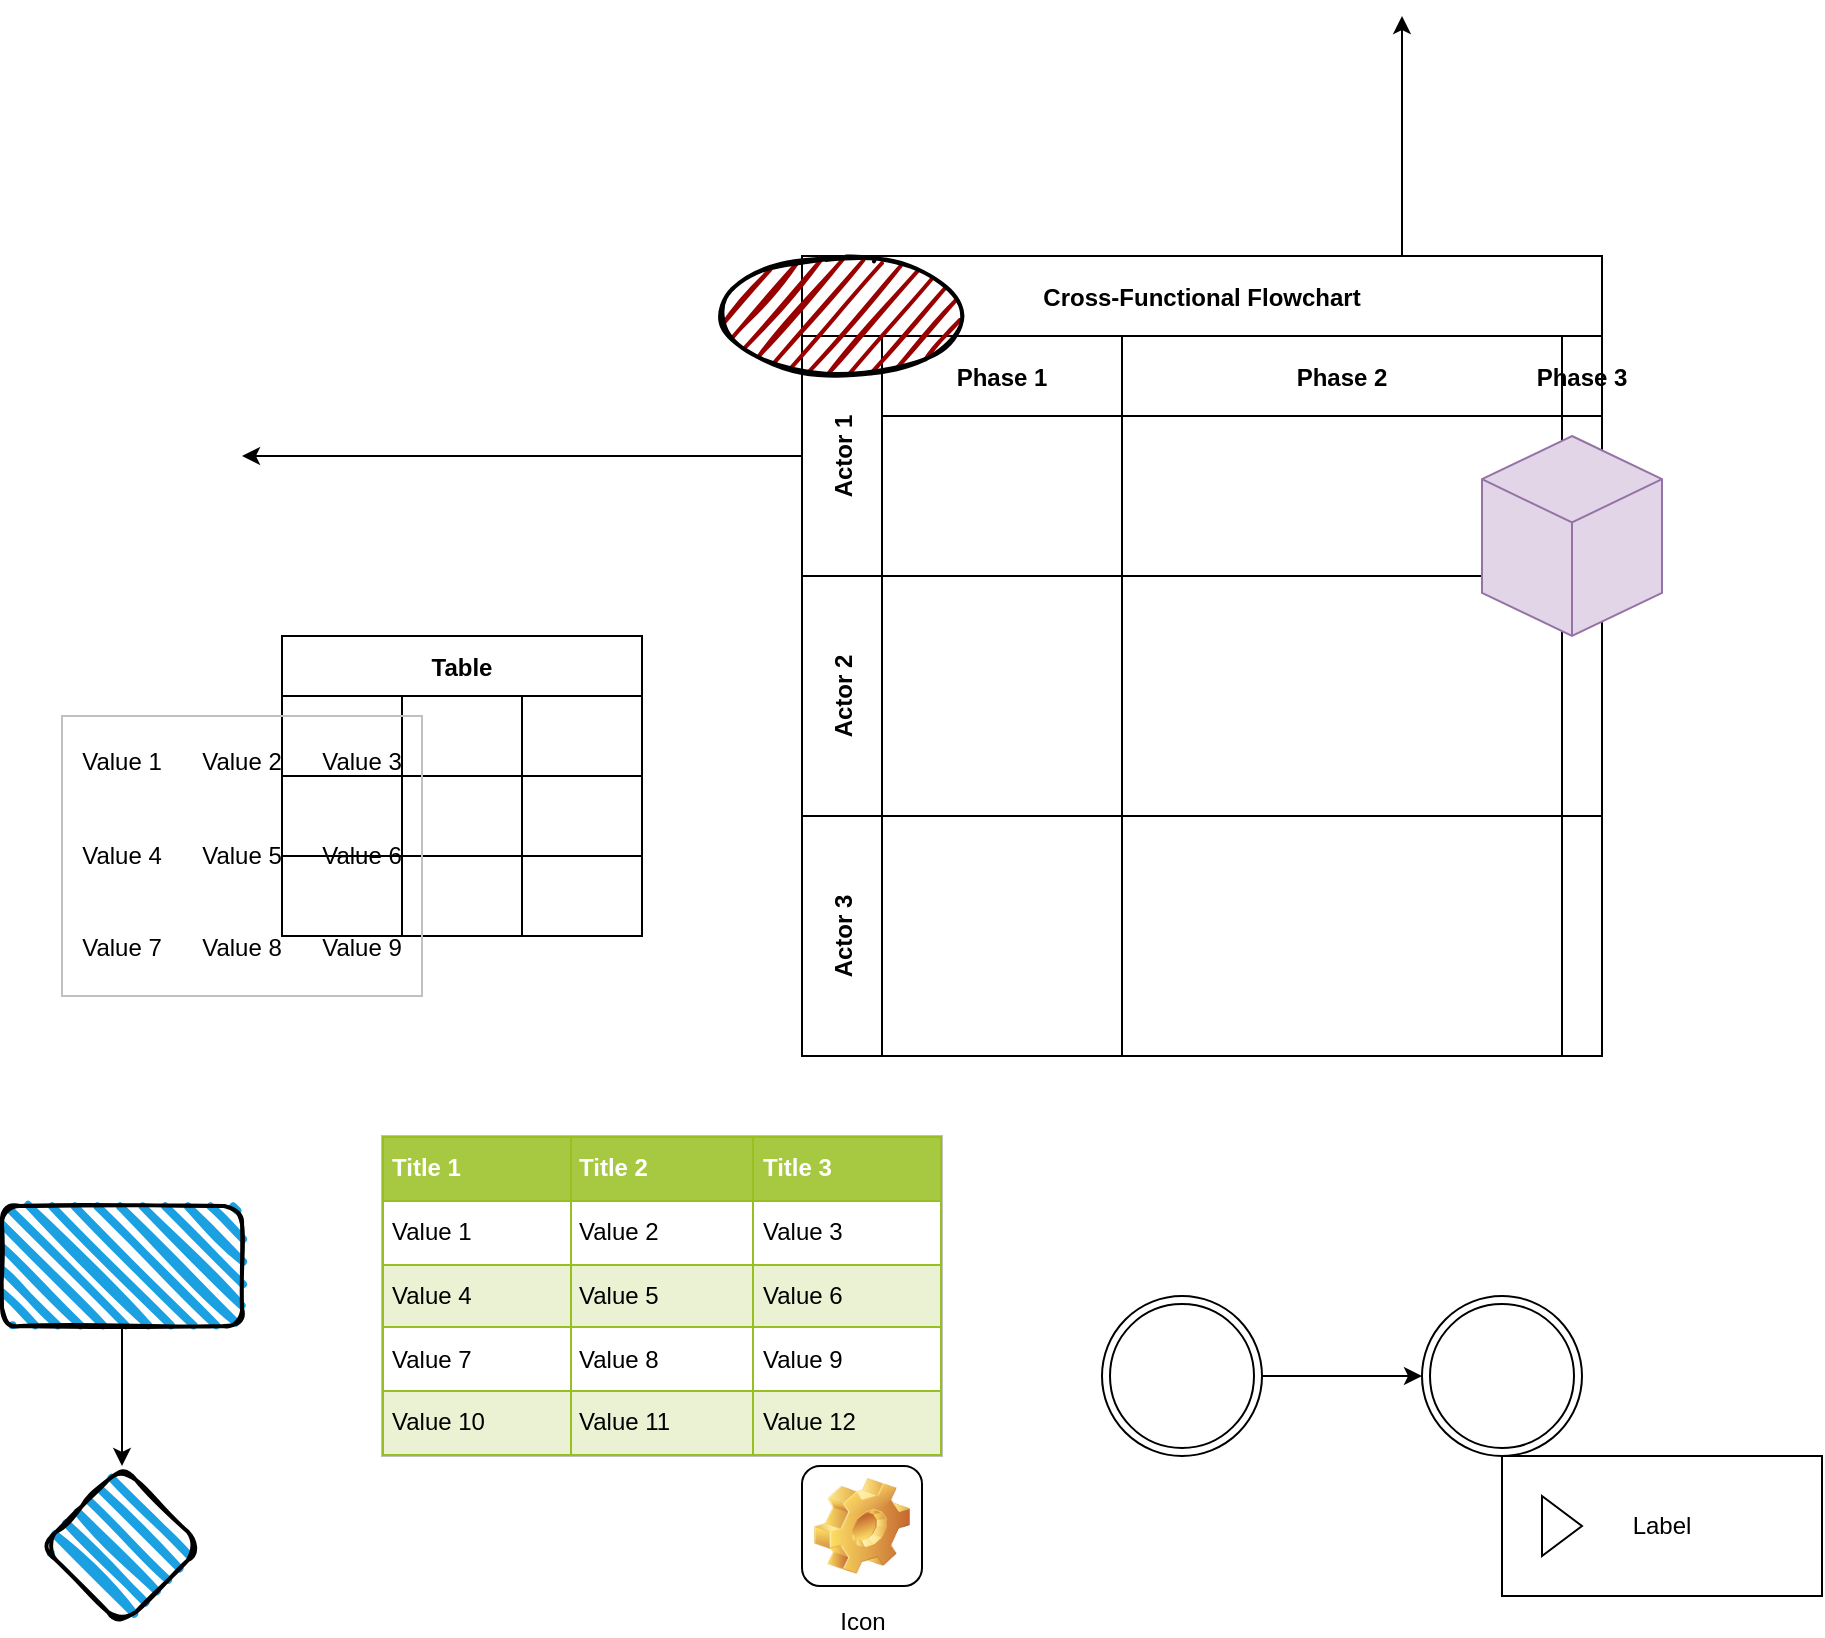 <mxfile version="17.4.5" type="github" pages="3">
  <diagram name="Page-1" id="c7488fd3-1785-93aa-aadb-54a6760d102a">
    <mxGraphModel dx="3982" dy="1265" grid="0" gridSize="10" guides="1" tooltips="1" connect="1" arrows="1" fold="1" page="1" pageScale="1" pageWidth="1920" pageHeight="1080" background="none" math="0" shadow="0">
      <root>
        <mxCell id="0" />
        <mxCell id="1" parent="0" />
        <mxCell id="bJkO2c11HQUYmp6dWgJm-74" value="Cross-Functional Flowchart" style="shape=table;childLayout=tableLayout;startSize=40;collapsible=0;recursiveResize=0;expand=0;fontStyle=1;" vertex="1" parent="1">
          <mxGeometry x="-570" y="200" width="400" height="400" as="geometry" />
        </mxCell>
        <mxCell id="bJkO2c11HQUYmp6dWgJm-75" value="Actor 1" style="shape=tableRow;horizontal=0;startSize=40;swimlaneHead=0;swimlaneBody=0;top=0;left=0;bottom=0;right=0;dropTarget=0;fillColor=none;collapsible=0;recursiveResize=0;expand=0;fontStyle=1;" vertex="1" parent="bJkO2c11HQUYmp6dWgJm-74">
          <mxGeometry y="40" width="400" height="120" as="geometry" />
        </mxCell>
        <mxCell id="bJkO2c11HQUYmp6dWgJm-76" value="Phase 1" style="swimlane;swimlaneHead=0;swimlaneBody=0;fontStyle=0;connectable=0;fillColor=none;startSize=40;collapsible=0;recursiveResize=0;expand=0;fontStyle=1;" vertex="1" parent="bJkO2c11HQUYmp6dWgJm-75">
          <mxGeometry x="40" width="120" height="120" as="geometry">
            <mxRectangle width="120" height="120" as="alternateBounds" />
          </mxGeometry>
        </mxCell>
        <mxCell id="bJkO2c11HQUYmp6dWgJm-96" value="" style="ellipse;whiteSpace=wrap;html=1;strokeWidth=2;fillWeight=2;hachureGap=8;fillColor=#990000;fillStyle=dots;sketch=1;" vertex="1" parent="bJkO2c11HQUYmp6dWgJm-76">
          <mxGeometry x="-80" y="-40" width="120" height="60" as="geometry" />
        </mxCell>
        <mxCell id="bJkO2c11HQUYmp6dWgJm-77" value="Phase 2" style="swimlane;swimlaneHead=0;swimlaneBody=0;fontStyle=0;connectable=0;fillColor=none;startSize=40;collapsible=0;recursiveResize=0;expand=0;fontStyle=1;" vertex="1" parent="bJkO2c11HQUYmp6dWgJm-75">
          <mxGeometry x="160" width="220" height="120" as="geometry">
            <mxRectangle width="220" height="120" as="alternateBounds" />
          </mxGeometry>
        </mxCell>
        <mxCell id="bJkO2c11HQUYmp6dWgJm-78" value="Phase 3" style="swimlane;swimlaneHead=0;swimlaneBody=0;fontStyle=0;connectable=0;fillColor=none;startSize=40;collapsible=0;recursiveResize=0;expand=0;fontStyle=1;" vertex="1" parent="bJkO2c11HQUYmp6dWgJm-75">
          <mxGeometry x="380" width="20" height="120" as="geometry">
            <mxRectangle width="20" height="120" as="alternateBounds" />
          </mxGeometry>
        </mxCell>
        <mxCell id="bJkO2c11HQUYmp6dWgJm-95" value="" style="html=1;whiteSpace=wrap;shape=isoCube2;backgroundOutline=1;isoAngle=15;fillColor=#e1d5e7;strokeColor=#9673a6;" vertex="1" parent="bJkO2c11HQUYmp6dWgJm-78">
          <mxGeometry x="-40" y="50" width="90" height="100" as="geometry" />
        </mxCell>
        <mxCell id="bJkO2c11HQUYmp6dWgJm-79" value="Actor 2" style="shape=tableRow;horizontal=0;startSize=40;swimlaneHead=0;swimlaneBody=0;top=0;left=0;bottom=0;right=0;dropTarget=0;fillColor=none;collapsible=0;recursiveResize=0;expand=0;fontStyle=1;" vertex="1" parent="bJkO2c11HQUYmp6dWgJm-74">
          <mxGeometry y="160" width="400" height="120" as="geometry" />
        </mxCell>
        <mxCell id="bJkO2c11HQUYmp6dWgJm-80" value="" style="swimlane;swimlaneHead=0;swimlaneBody=0;fontStyle=0;connectable=0;fillColor=none;startSize=0;collapsible=0;recursiveResize=0;expand=0;fontStyle=1;" vertex="1" parent="bJkO2c11HQUYmp6dWgJm-79">
          <mxGeometry x="40" width="120" height="120" as="geometry">
            <mxRectangle width="120" height="120" as="alternateBounds" />
          </mxGeometry>
        </mxCell>
        <mxCell id="bJkO2c11HQUYmp6dWgJm-81" value="" style="swimlane;swimlaneHead=0;swimlaneBody=0;fontStyle=0;connectable=0;fillColor=none;startSize=0;collapsible=0;recursiveResize=0;expand=0;fontStyle=1;" vertex="1" parent="bJkO2c11HQUYmp6dWgJm-79">
          <mxGeometry x="160" width="220" height="120" as="geometry">
            <mxRectangle width="220" height="120" as="alternateBounds" />
          </mxGeometry>
        </mxCell>
        <mxCell id="bJkO2c11HQUYmp6dWgJm-82" value="" style="swimlane;swimlaneHead=0;swimlaneBody=0;fontStyle=0;connectable=0;fillColor=none;startSize=0;collapsible=0;recursiveResize=0;expand=0;fontStyle=1;" vertex="1" parent="bJkO2c11HQUYmp6dWgJm-79">
          <mxGeometry x="380" width="20" height="120" as="geometry">
            <mxRectangle width="20" height="120" as="alternateBounds" />
          </mxGeometry>
        </mxCell>
        <mxCell id="bJkO2c11HQUYmp6dWgJm-83" value="Actor 3" style="shape=tableRow;horizontal=0;startSize=40;swimlaneHead=0;swimlaneBody=0;top=0;left=0;bottom=0;right=0;dropTarget=0;fillColor=none;collapsible=0;recursiveResize=0;expand=0;fontStyle=1;" vertex="1" parent="bJkO2c11HQUYmp6dWgJm-74">
          <mxGeometry y="280" width="400" height="120" as="geometry" />
        </mxCell>
        <mxCell id="bJkO2c11HQUYmp6dWgJm-84" value="" style="swimlane;swimlaneHead=0;swimlaneBody=0;fontStyle=0;connectable=0;fillColor=none;startSize=0;collapsible=0;recursiveResize=0;expand=0;fontStyle=1;" vertex="1" parent="bJkO2c11HQUYmp6dWgJm-83">
          <mxGeometry x="40" width="120" height="120" as="geometry">
            <mxRectangle width="120" height="120" as="alternateBounds" />
          </mxGeometry>
        </mxCell>
        <mxCell id="bJkO2c11HQUYmp6dWgJm-85" value="" style="swimlane;swimlaneHead=0;swimlaneBody=0;fontStyle=0;connectable=0;fillColor=none;startSize=0;collapsible=0;recursiveResize=0;expand=0;fontStyle=1;" vertex="1" parent="bJkO2c11HQUYmp6dWgJm-83">
          <mxGeometry x="160" width="220" height="120" as="geometry">
            <mxRectangle width="220" height="120" as="alternateBounds" />
          </mxGeometry>
        </mxCell>
        <mxCell id="bJkO2c11HQUYmp6dWgJm-86" value="" style="swimlane;swimlaneHead=0;swimlaneBody=0;fontStyle=0;connectable=0;fillColor=none;startSize=0;collapsible=0;recursiveResize=0;expand=0;fontStyle=1;" vertex="1" parent="bJkO2c11HQUYmp6dWgJm-83">
          <mxGeometry x="380" width="20" height="120" as="geometry">
            <mxRectangle width="20" height="120" as="alternateBounds" />
          </mxGeometry>
        </mxCell>
        <mxCell id="bJkO2c11HQUYmp6dWgJm-45" value="Table" style="shape=table;startSize=30;container=1;collapsible=0;childLayout=tableLayout;fontStyle=1;align=center;" vertex="1" parent="1">
          <mxGeometry x="-830" y="390" width="180" height="150" as="geometry" />
        </mxCell>
        <mxCell id="bJkO2c11HQUYmp6dWgJm-46" value="" style="shape=tableRow;horizontal=0;startSize=0;swimlaneHead=0;swimlaneBody=0;top=0;left=0;bottom=0;right=0;collapsible=0;dropTarget=0;fillColor=none;points=[[0,0.5],[1,0.5]];portConstraint=eastwest;" vertex="1" parent="bJkO2c11HQUYmp6dWgJm-45">
          <mxGeometry y="30" width="180" height="40" as="geometry" />
        </mxCell>
        <mxCell id="bJkO2c11HQUYmp6dWgJm-47" value="" style="shape=partialRectangle;html=1;whiteSpace=wrap;connectable=0;fillColor=none;top=0;left=0;bottom=0;right=0;overflow=hidden;" vertex="1" parent="bJkO2c11HQUYmp6dWgJm-46">
          <mxGeometry width="60" height="40" as="geometry">
            <mxRectangle width="60" height="40" as="alternateBounds" />
          </mxGeometry>
        </mxCell>
        <mxCell id="bJkO2c11HQUYmp6dWgJm-48" value="" style="shape=partialRectangle;html=1;whiteSpace=wrap;connectable=0;fillColor=none;top=0;left=0;bottom=0;right=0;overflow=hidden;" vertex="1" parent="bJkO2c11HQUYmp6dWgJm-46">
          <mxGeometry x="60" width="60" height="40" as="geometry">
            <mxRectangle width="60" height="40" as="alternateBounds" />
          </mxGeometry>
        </mxCell>
        <mxCell id="bJkO2c11HQUYmp6dWgJm-49" value="" style="shape=partialRectangle;html=1;whiteSpace=wrap;connectable=0;fillColor=none;top=0;left=0;bottom=0;right=0;overflow=hidden;" vertex="1" parent="bJkO2c11HQUYmp6dWgJm-46">
          <mxGeometry x="120" width="60" height="40" as="geometry">
            <mxRectangle width="60" height="40" as="alternateBounds" />
          </mxGeometry>
        </mxCell>
        <mxCell id="bJkO2c11HQUYmp6dWgJm-50" value="" style="shape=tableRow;horizontal=0;startSize=0;swimlaneHead=0;swimlaneBody=0;top=0;left=0;bottom=0;right=0;collapsible=0;dropTarget=0;fillColor=none;points=[[0,0.5],[1,0.5]];portConstraint=eastwest;" vertex="1" parent="bJkO2c11HQUYmp6dWgJm-45">
          <mxGeometry y="70" width="180" height="40" as="geometry" />
        </mxCell>
        <mxCell id="bJkO2c11HQUYmp6dWgJm-51" value="" style="shape=partialRectangle;html=1;whiteSpace=wrap;connectable=0;fillColor=none;top=0;left=0;bottom=0;right=0;overflow=hidden;" vertex="1" parent="bJkO2c11HQUYmp6dWgJm-50">
          <mxGeometry width="60" height="40" as="geometry">
            <mxRectangle width="60" height="40" as="alternateBounds" />
          </mxGeometry>
        </mxCell>
        <mxCell id="bJkO2c11HQUYmp6dWgJm-52" value="" style="shape=partialRectangle;html=1;whiteSpace=wrap;connectable=0;fillColor=none;top=0;left=0;bottom=0;right=0;overflow=hidden;" vertex="1" parent="bJkO2c11HQUYmp6dWgJm-50">
          <mxGeometry x="60" width="60" height="40" as="geometry">
            <mxRectangle width="60" height="40" as="alternateBounds" />
          </mxGeometry>
        </mxCell>
        <mxCell id="bJkO2c11HQUYmp6dWgJm-53" value="" style="shape=partialRectangle;html=1;whiteSpace=wrap;connectable=0;fillColor=none;top=0;left=0;bottom=0;right=0;overflow=hidden;" vertex="1" parent="bJkO2c11HQUYmp6dWgJm-50">
          <mxGeometry x="120" width="60" height="40" as="geometry">
            <mxRectangle width="60" height="40" as="alternateBounds" />
          </mxGeometry>
        </mxCell>
        <mxCell id="bJkO2c11HQUYmp6dWgJm-54" value="" style="shape=tableRow;horizontal=0;startSize=0;swimlaneHead=0;swimlaneBody=0;top=0;left=0;bottom=0;right=0;collapsible=0;dropTarget=0;fillColor=none;points=[[0,0.5],[1,0.5]];portConstraint=eastwest;" vertex="1" parent="bJkO2c11HQUYmp6dWgJm-45">
          <mxGeometry y="110" width="180" height="40" as="geometry" />
        </mxCell>
        <mxCell id="bJkO2c11HQUYmp6dWgJm-55" value="" style="shape=partialRectangle;html=1;whiteSpace=wrap;connectable=0;fillColor=none;top=0;left=0;bottom=0;right=0;overflow=hidden;" vertex="1" parent="bJkO2c11HQUYmp6dWgJm-54">
          <mxGeometry width="60" height="40" as="geometry">
            <mxRectangle width="60" height="40" as="alternateBounds" />
          </mxGeometry>
        </mxCell>
        <mxCell id="bJkO2c11HQUYmp6dWgJm-56" value="" style="shape=partialRectangle;html=1;whiteSpace=wrap;connectable=0;fillColor=none;top=0;left=0;bottom=0;right=0;overflow=hidden;" vertex="1" parent="bJkO2c11HQUYmp6dWgJm-54">
          <mxGeometry x="60" width="60" height="40" as="geometry">
            <mxRectangle width="60" height="40" as="alternateBounds" />
          </mxGeometry>
        </mxCell>
        <mxCell id="bJkO2c11HQUYmp6dWgJm-57" value="" style="shape=partialRectangle;html=1;whiteSpace=wrap;connectable=0;fillColor=none;top=0;left=0;bottom=0;right=0;overflow=hidden;" vertex="1" parent="bJkO2c11HQUYmp6dWgJm-54">
          <mxGeometry x="120" width="60" height="40" as="geometry">
            <mxRectangle width="60" height="40" as="alternateBounds" />
          </mxGeometry>
        </mxCell>
        <mxCell id="bJkO2c11HQUYmp6dWgJm-88" style="edgeStyle=orthogonalEdgeStyle;rounded=0;orthogonalLoop=1;jettySize=auto;html=1;exitX=0.75;exitY=0;exitDx=0;exitDy=0;" edge="1" parent="1" source="bJkO2c11HQUYmp6dWgJm-74">
          <mxGeometry relative="1" as="geometry">
            <mxPoint x="-270" y="80" as="targetPoint" />
          </mxGeometry>
        </mxCell>
        <mxCell id="bJkO2c11HQUYmp6dWgJm-89" style="edgeStyle=orthogonalEdgeStyle;rounded=0;orthogonalLoop=1;jettySize=auto;html=1;exitX=0;exitY=0.5;exitDx=0;exitDy=0;" edge="1" parent="1" source="bJkO2c11HQUYmp6dWgJm-75">
          <mxGeometry relative="1" as="geometry">
            <mxPoint x="-850" y="300" as="targetPoint" />
          </mxGeometry>
        </mxCell>
        <mxCell id="bJkO2c11HQUYmp6dWgJm-90" value="&lt;table border=&quot;1&quot; width=&quot;100%&quot; height=&quot;100%&quot; cellpadding=&quot;4&quot; style=&quot;width:100%;height:100%;border-collapse:collapse;&quot;&gt;&lt;tr style=&quot;background-color:#A7C942;color:#ffffff;border:1px solid #98bf21;&quot;&gt;&lt;th align=&quot;left&quot;&gt;Title 1&lt;/th&gt;&lt;th align=&quot;left&quot;&gt;Title 2&lt;/th&gt;&lt;th align=&quot;left&quot;&gt;Title 3&lt;/th&gt;&lt;/tr&gt;&lt;tr style=&quot;border:1px solid #98bf21;&quot;&gt;&lt;td&gt;Value 1&lt;/td&gt;&lt;td&gt;Value 2&lt;/td&gt;&lt;td&gt;Value 3&lt;/td&gt;&lt;/tr&gt;&lt;tr style=&quot;background-color:#EAF2D3;border:1px solid #98bf21;&quot;&gt;&lt;td&gt;Value 4&lt;/td&gt;&lt;td&gt;Value 5&lt;/td&gt;&lt;td&gt;Value 6&lt;/td&gt;&lt;/tr&gt;&lt;tr style=&quot;border:1px solid #98bf21;&quot;&gt;&lt;td&gt;Value 7&lt;/td&gt;&lt;td&gt;Value 8&lt;/td&gt;&lt;td&gt;Value 9&lt;/td&gt;&lt;/tr&gt;&lt;tr style=&quot;background-color:#EAF2D3;border:1px solid #98bf21;&quot;&gt;&lt;td&gt;Value 10&lt;/td&gt;&lt;td&gt;Value 11&lt;/td&gt;&lt;td&gt;Value 12&lt;/td&gt;&lt;/tr&gt;&lt;/table&gt;" style="text;html=1;strokeColor=#c0c0c0;fillColor=#ffffff;overflow=fill;rounded=0;" vertex="1" parent="1">
          <mxGeometry x="-780" y="640" width="280" height="160" as="geometry" />
        </mxCell>
        <mxCell id="bJkO2c11HQUYmp6dWgJm-91" value="&lt;table border=&quot;0&quot; width=&quot;100%&quot; height=&quot;100%&quot; style=&quot;width:100%;height:100%;border-collapse:collapse;&quot;&gt;&lt;tr&gt;&lt;td align=&quot;center&quot;&gt;Value 1&lt;/td&gt;&lt;td align=&quot;center&quot;&gt;Value 2&lt;/td&gt;&lt;td align=&quot;center&quot;&gt;Value 3&lt;/td&gt;&lt;/tr&gt;&lt;tr&gt;&lt;td align=&quot;center&quot;&gt;Value 4&lt;/td&gt;&lt;td align=&quot;center&quot;&gt;Value 5&lt;/td&gt;&lt;td align=&quot;center&quot;&gt;Value 6&lt;/td&gt;&lt;/tr&gt;&lt;tr&gt;&lt;td align=&quot;center&quot;&gt;Value 7&lt;/td&gt;&lt;td align=&quot;center&quot;&gt;Value 8&lt;/td&gt;&lt;td align=&quot;center&quot;&gt;Value 9&lt;/td&gt;&lt;/tr&gt;&lt;/table&gt;" style="text;html=1;strokeColor=#c0c0c0;fillColor=none;overflow=fill;" vertex="1" parent="1">
          <mxGeometry x="-940" y="430" width="180" height="140" as="geometry" />
        </mxCell>
        <mxCell id="bJkO2c11HQUYmp6dWgJm-94" value="" style="edgeStyle=orthogonalEdgeStyle;rounded=0;orthogonalLoop=1;jettySize=auto;html=1;" edge="1" parent="1" source="bJkO2c11HQUYmp6dWgJm-92" target="bJkO2c11HQUYmp6dWgJm-93">
          <mxGeometry relative="1" as="geometry" />
        </mxCell>
        <mxCell id="bJkO2c11HQUYmp6dWgJm-92" value="" style="ellipse;shape=doubleEllipse;whiteSpace=wrap;html=1;aspect=fixed;" vertex="1" parent="1">
          <mxGeometry x="-420" y="720" width="80" height="80" as="geometry" />
        </mxCell>
        <mxCell id="bJkO2c11HQUYmp6dWgJm-93" value="" style="ellipse;shape=doubleEllipse;whiteSpace=wrap;html=1;aspect=fixed;" vertex="1" parent="1">
          <mxGeometry x="-260" y="720" width="80" height="80" as="geometry" />
        </mxCell>
        <mxCell id="bJkO2c11HQUYmp6dWgJm-99" value="" style="edgeStyle=orthogonalEdgeStyle;rounded=0;orthogonalLoop=1;jettySize=auto;html=1;" edge="1" parent="1" source="bJkO2c11HQUYmp6dWgJm-97" target="bJkO2c11HQUYmp6dWgJm-98">
          <mxGeometry relative="1" as="geometry" />
        </mxCell>
        <mxCell id="bJkO2c11HQUYmp6dWgJm-97" value="" style="rounded=1;whiteSpace=wrap;html=1;strokeWidth=2;fillWeight=4;hachureGap=8;hachureAngle=45;fillColor=#1ba1e2;sketch=1;" vertex="1" parent="1">
          <mxGeometry x="-970" y="675" width="120" height="60" as="geometry" />
        </mxCell>
        <mxCell id="bJkO2c11HQUYmp6dWgJm-98" value="" style="rhombus;whiteSpace=wrap;html=1;fillColor=#1ba1e2;rounded=1;strokeWidth=2;fillWeight=4;hachureGap=8;hachureAngle=45;sketch=1;" vertex="1" parent="1">
          <mxGeometry x="-950" y="805" width="80" height="80" as="geometry" />
        </mxCell>
        <mxCell id="bJkO2c11HQUYmp6dWgJm-100" value="Icon" style="icon;html=1;image=img/clipart/Gear_128x128.png" vertex="1" parent="1">
          <mxGeometry x="-570" y="805" width="60" height="60" as="geometry" />
        </mxCell>
        <mxCell id="bJkO2c11HQUYmp6dWgJm-101" value="Label" style="html=1;whiteSpace=wrap;container=1;recursiveResize=0;collapsible=0;" vertex="1" parent="1">
          <mxGeometry x="-220" y="800" width="160" height="70" as="geometry" />
        </mxCell>
        <mxCell id="bJkO2c11HQUYmp6dWgJm-102" value="" style="triangle;html=1;whiteSpace=wrap;" vertex="1" parent="bJkO2c11HQUYmp6dWgJm-101">
          <mxGeometry x="20" y="20" width="20" height="30" as="geometry" />
        </mxCell>
      </root>
    </mxGraphModel>
  </diagram>
  <diagram id="E5kOlSaPoRjO0Fwo7UTq" name="페이지-2">
    <mxGraphModel dx="2062" dy="1122" grid="1" gridSize="10" guides="1" tooltips="1" connect="1" arrows="1" fold="1" page="1" pageScale="1" pageWidth="1920" pageHeight="1080" math="0" shadow="0">
      <root>
        <mxCell id="0" />
        <mxCell id="1" parent="0" />
      </root>
    </mxGraphModel>
  </diagram>
  <diagram id="c6-1tQ1CZakabJo_UGgA" name="페이지-3">
    <mxGraphModel dx="2062" dy="1265" grid="0" gridSize="10" guides="1" tooltips="1" connect="1" arrows="1" fold="1" page="1" pageScale="1" pageWidth="1920" pageHeight="1080" math="0" shadow="0">
      <root>
        <mxCell id="0" />
        <mxCell id="1" parent="0" />
      </root>
    </mxGraphModel>
  </diagram>
</mxfile>
